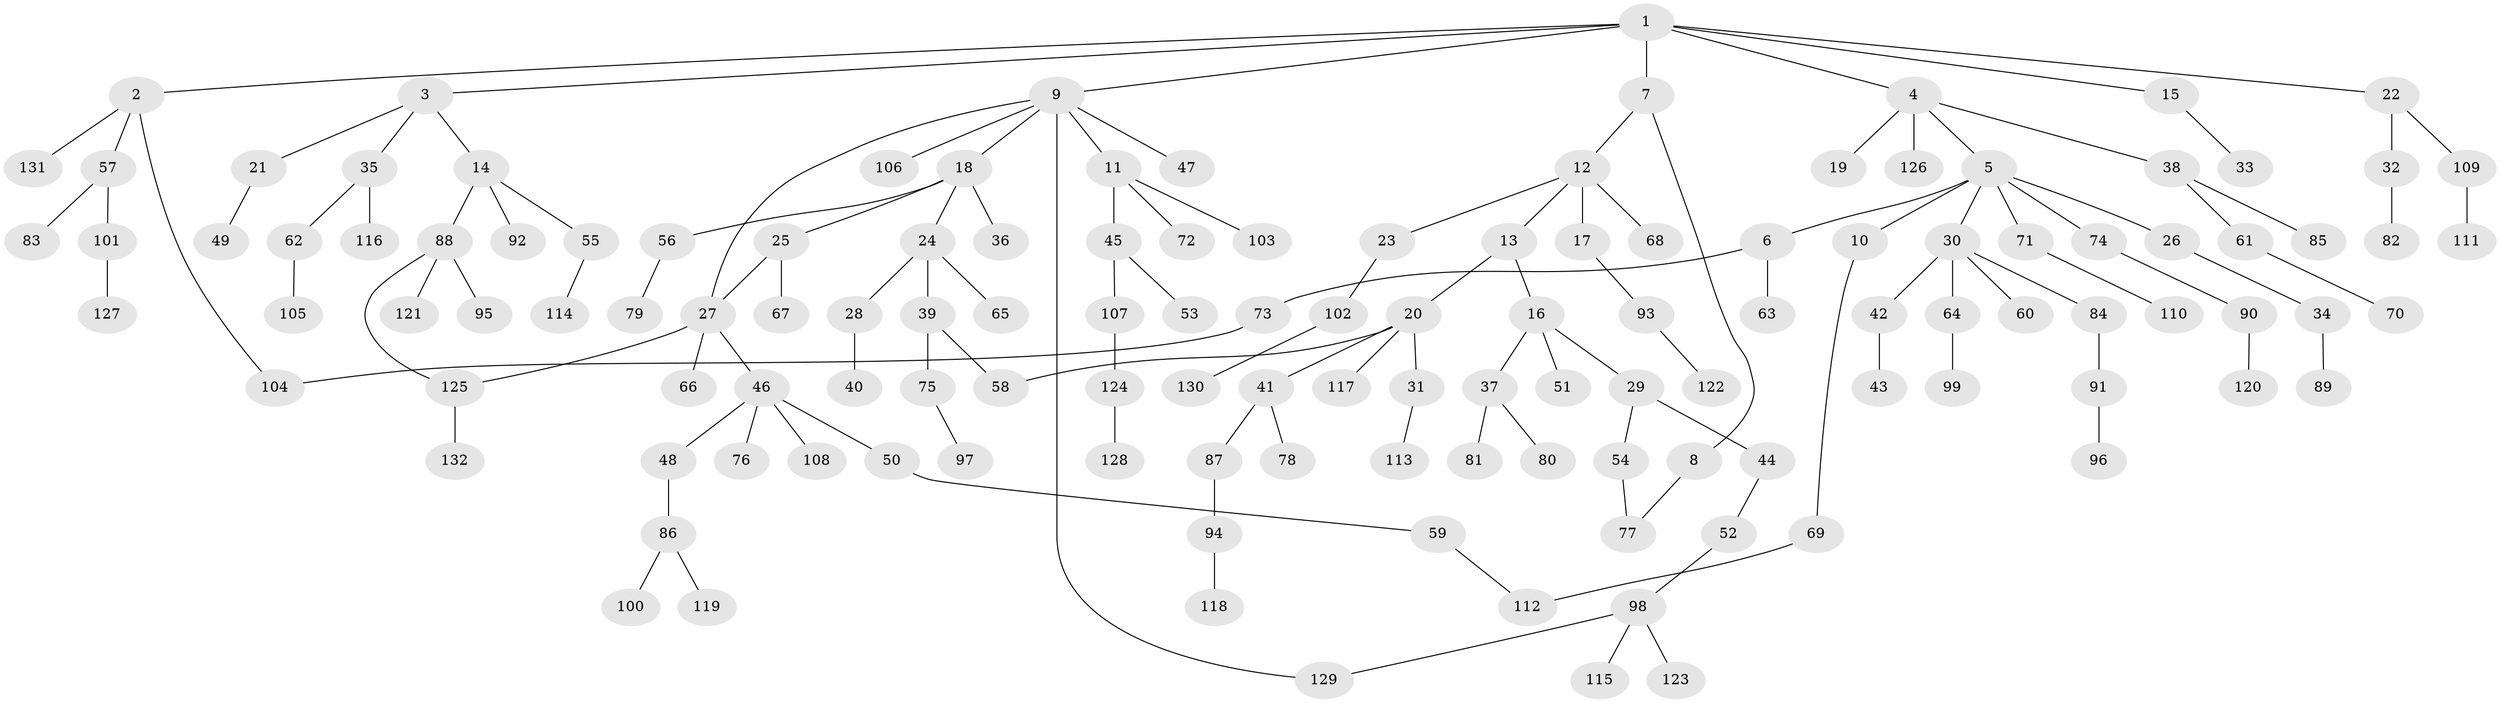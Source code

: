 // coarse degree distribution, {7: 0.010869565217391304, 4: 0.07608695652173914, 10: 0.010869565217391304, 2: 0.2717391304347826, 3: 0.13043478260869565, 6: 0.03260869565217391, 1: 0.45652173913043476, 5: 0.010869565217391304}
// Generated by graph-tools (version 1.1) at 2025/23/03/03/25 07:23:34]
// undirected, 132 vertices, 138 edges
graph export_dot {
graph [start="1"]
  node [color=gray90,style=filled];
  1;
  2;
  3;
  4;
  5;
  6;
  7;
  8;
  9;
  10;
  11;
  12;
  13;
  14;
  15;
  16;
  17;
  18;
  19;
  20;
  21;
  22;
  23;
  24;
  25;
  26;
  27;
  28;
  29;
  30;
  31;
  32;
  33;
  34;
  35;
  36;
  37;
  38;
  39;
  40;
  41;
  42;
  43;
  44;
  45;
  46;
  47;
  48;
  49;
  50;
  51;
  52;
  53;
  54;
  55;
  56;
  57;
  58;
  59;
  60;
  61;
  62;
  63;
  64;
  65;
  66;
  67;
  68;
  69;
  70;
  71;
  72;
  73;
  74;
  75;
  76;
  77;
  78;
  79;
  80;
  81;
  82;
  83;
  84;
  85;
  86;
  87;
  88;
  89;
  90;
  91;
  92;
  93;
  94;
  95;
  96;
  97;
  98;
  99;
  100;
  101;
  102;
  103;
  104;
  105;
  106;
  107;
  108;
  109;
  110;
  111;
  112;
  113;
  114;
  115;
  116;
  117;
  118;
  119;
  120;
  121;
  122;
  123;
  124;
  125;
  126;
  127;
  128;
  129;
  130;
  131;
  132;
  1 -- 2;
  1 -- 3;
  1 -- 4;
  1 -- 7;
  1 -- 9;
  1 -- 15;
  1 -- 22;
  2 -- 57;
  2 -- 104;
  2 -- 131;
  3 -- 14;
  3 -- 21;
  3 -- 35;
  4 -- 5;
  4 -- 19;
  4 -- 38;
  4 -- 126;
  5 -- 6;
  5 -- 10;
  5 -- 26;
  5 -- 30;
  5 -- 71;
  5 -- 74;
  6 -- 63;
  6 -- 73;
  7 -- 8;
  7 -- 12;
  8 -- 77;
  9 -- 11;
  9 -- 18;
  9 -- 27;
  9 -- 47;
  9 -- 106;
  9 -- 129;
  10 -- 69;
  11 -- 45;
  11 -- 72;
  11 -- 103;
  12 -- 13;
  12 -- 17;
  12 -- 23;
  12 -- 68;
  13 -- 16;
  13 -- 20;
  14 -- 55;
  14 -- 88;
  14 -- 92;
  15 -- 33;
  16 -- 29;
  16 -- 37;
  16 -- 51;
  17 -- 93;
  18 -- 24;
  18 -- 25;
  18 -- 36;
  18 -- 56;
  20 -- 31;
  20 -- 41;
  20 -- 58;
  20 -- 117;
  21 -- 49;
  22 -- 32;
  22 -- 109;
  23 -- 102;
  24 -- 28;
  24 -- 39;
  24 -- 65;
  25 -- 67;
  25 -- 27;
  26 -- 34;
  27 -- 46;
  27 -- 66;
  27 -- 125;
  28 -- 40;
  29 -- 44;
  29 -- 54;
  30 -- 42;
  30 -- 60;
  30 -- 64;
  30 -- 84;
  31 -- 113;
  32 -- 82;
  34 -- 89;
  35 -- 62;
  35 -- 116;
  37 -- 80;
  37 -- 81;
  38 -- 61;
  38 -- 85;
  39 -- 75;
  39 -- 58;
  41 -- 78;
  41 -- 87;
  42 -- 43;
  44 -- 52;
  45 -- 53;
  45 -- 107;
  46 -- 48;
  46 -- 50;
  46 -- 76;
  46 -- 108;
  48 -- 86;
  50 -- 59;
  52 -- 98;
  54 -- 77;
  55 -- 114;
  56 -- 79;
  57 -- 83;
  57 -- 101;
  59 -- 112;
  61 -- 70;
  62 -- 105;
  64 -- 99;
  69 -- 112;
  71 -- 110;
  73 -- 104;
  74 -- 90;
  75 -- 97;
  84 -- 91;
  86 -- 100;
  86 -- 119;
  87 -- 94;
  88 -- 95;
  88 -- 121;
  88 -- 125;
  90 -- 120;
  91 -- 96;
  93 -- 122;
  94 -- 118;
  98 -- 115;
  98 -- 123;
  98 -- 129;
  101 -- 127;
  102 -- 130;
  107 -- 124;
  109 -- 111;
  124 -- 128;
  125 -- 132;
}
